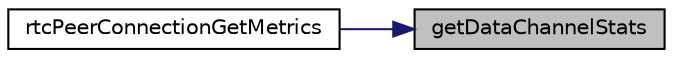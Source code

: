 digraph "getDataChannelStats"
{
 // LATEX_PDF_SIZE
  edge [fontname="Helvetica",fontsize="10",labelfontname="Helvetica",labelfontsize="10"];
  node [fontname="Helvetica",fontsize="10",shape=record];
  rankdir="RL";
  Node1 [label="getDataChannelStats",height=0.2,width=0.4,color="black", fillcolor="grey75", style="filled", fontcolor="black",tooltip=" "];
  Node1 -> Node2 [dir="back",color="midnightblue",fontsize="10",style="solid",fontname="Helvetica"];
  Node2 [label="rtcPeerConnectionGetMetrics",height=0.2,width=0.4,color="black", fillcolor="white", style="filled",URL="$group__PublicMemberFunctions.html#ga469e0f69e03630ad5b03d8921afd62be",tooltip="Get the relevant/all metrics based on the RTCStatsType field. This does not include any signaling rel..."];
}
